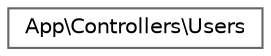 digraph "Graphical Class Hierarchy"
{
 // LATEX_PDF_SIZE
  bgcolor="transparent";
  edge [fontname=Helvetica,fontsize=10,labelfontname=Helvetica,labelfontsize=10];
  node [fontname=Helvetica,fontsize=10,shape=box,height=0.2,width=0.4];
  rankdir="LR";
  Node0 [id="Node000000",label="App\\Controllers\\Users",height=0.2,width=0.4,color="grey40", fillcolor="white", style="filled",URL="$classApp_1_1Controllers_1_1Users.html",tooltip=" "];
}
